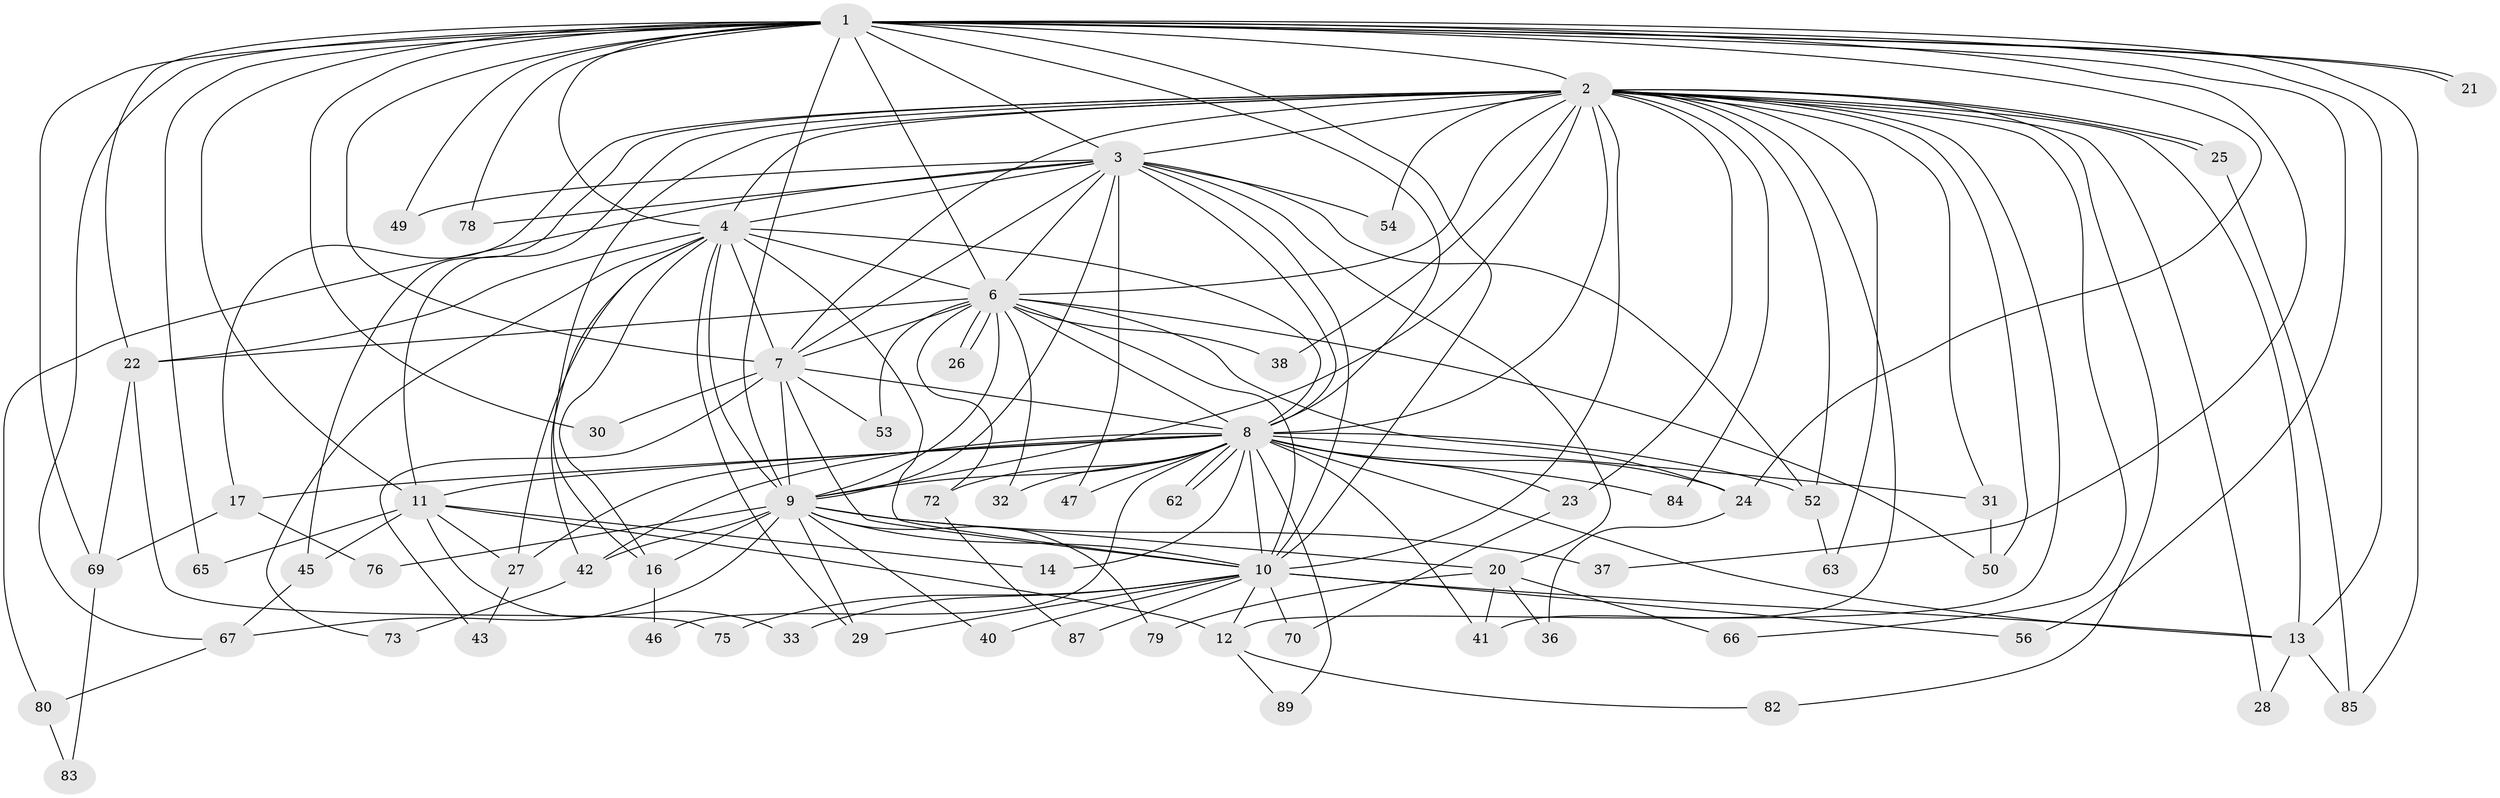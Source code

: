 // Generated by graph-tools (version 1.1) at 2025/23/03/03/25 07:23:38]
// undirected, 65 vertices, 164 edges
graph export_dot {
graph [start="1"]
  node [color=gray90,style=filled];
  1 [super="+77"];
  2 [super="+5"];
  3 [super="+58"];
  4 [super="+18"];
  6 [super="+64"];
  7;
  8 [super="+59"];
  9 [super="+19"];
  10 [super="+15"];
  11 [super="+88"];
  12 [super="+39"];
  13 [super="+44"];
  14;
  16 [super="+35"];
  17 [super="+55"];
  20 [super="+48"];
  21;
  22 [super="+61"];
  23;
  24 [super="+51"];
  25 [super="+86"];
  26;
  27 [super="+68"];
  28;
  29 [super="+34"];
  30;
  31 [super="+74"];
  32;
  33;
  36;
  37;
  38;
  40;
  41;
  42 [super="+60"];
  43;
  45;
  46;
  47;
  49;
  50 [super="+81"];
  52 [super="+57"];
  53;
  54;
  56;
  62;
  63;
  65;
  66;
  67 [super="+90"];
  69 [super="+71"];
  70;
  72;
  73;
  75;
  76;
  78;
  79;
  80;
  82;
  83;
  84;
  85;
  87;
  89;
  1 -- 2 [weight=2];
  1 -- 3;
  1 -- 4;
  1 -- 6;
  1 -- 7;
  1 -- 8;
  1 -- 9;
  1 -- 10;
  1 -- 13;
  1 -- 21;
  1 -- 21;
  1 -- 30;
  1 -- 37;
  1 -- 49;
  1 -- 56;
  1 -- 65;
  1 -- 67;
  1 -- 78;
  1 -- 85;
  1 -- 24;
  1 -- 11;
  1 -- 69;
  1 -- 22;
  2 -- 3 [weight=3];
  2 -- 4 [weight=3];
  2 -- 6 [weight=3];
  2 -- 7 [weight=2];
  2 -- 8 [weight=2];
  2 -- 9 [weight=3];
  2 -- 10 [weight=2];
  2 -- 11;
  2 -- 16;
  2 -- 17 [weight=2];
  2 -- 23;
  2 -- 25;
  2 -- 25;
  2 -- 31 [weight=2];
  2 -- 38;
  2 -- 41;
  2 -- 45;
  2 -- 52;
  2 -- 63;
  2 -- 66;
  2 -- 12;
  2 -- 82;
  2 -- 84;
  2 -- 28;
  2 -- 54;
  2 -- 50;
  2 -- 13;
  3 -- 4;
  3 -- 6;
  3 -- 7;
  3 -- 8;
  3 -- 9;
  3 -- 10;
  3 -- 20;
  3 -- 47;
  3 -- 49;
  3 -- 54;
  3 -- 78;
  3 -- 80;
  3 -- 52;
  4 -- 6;
  4 -- 7;
  4 -- 8;
  4 -- 9;
  4 -- 10;
  4 -- 16;
  4 -- 22;
  4 -- 42;
  4 -- 73;
  4 -- 29;
  4 -- 27;
  6 -- 7;
  6 -- 8;
  6 -- 9;
  6 -- 10;
  6 -- 22;
  6 -- 24;
  6 -- 26;
  6 -- 26;
  6 -- 32;
  6 -- 38;
  6 -- 50;
  6 -- 53;
  6 -- 72;
  7 -- 8;
  7 -- 9;
  7 -- 10;
  7 -- 30;
  7 -- 43;
  7 -- 53;
  8 -- 9;
  8 -- 10 [weight=2];
  8 -- 11;
  8 -- 13;
  8 -- 14;
  8 -- 23;
  8 -- 24;
  8 -- 27;
  8 -- 31;
  8 -- 32;
  8 -- 41;
  8 -- 46;
  8 -- 47;
  8 -- 52;
  8 -- 62;
  8 -- 62;
  8 -- 72;
  8 -- 84;
  8 -- 89;
  8 -- 17;
  8 -- 42;
  9 -- 10;
  9 -- 20;
  9 -- 37;
  9 -- 42;
  9 -- 67;
  9 -- 76;
  9 -- 79;
  9 -- 40;
  9 -- 29;
  9 -- 16;
  10 -- 12;
  10 -- 29;
  10 -- 33;
  10 -- 40;
  10 -- 56;
  10 -- 70;
  10 -- 75;
  10 -- 87;
  10 -- 13;
  11 -- 14;
  11 -- 27;
  11 -- 33;
  11 -- 45;
  11 -- 65;
  11 -- 12;
  12 -- 89;
  12 -- 82;
  13 -- 28;
  13 -- 85;
  16 -- 46;
  17 -- 76;
  17 -- 69;
  20 -- 36;
  20 -- 66;
  20 -- 79;
  20 -- 41;
  22 -- 75;
  22 -- 69;
  23 -- 70;
  24 -- 36;
  25 -- 85;
  27 -- 43;
  31 -- 50;
  42 -- 73;
  45 -- 67;
  52 -- 63;
  67 -- 80;
  69 -- 83;
  72 -- 87;
  80 -- 83;
}
